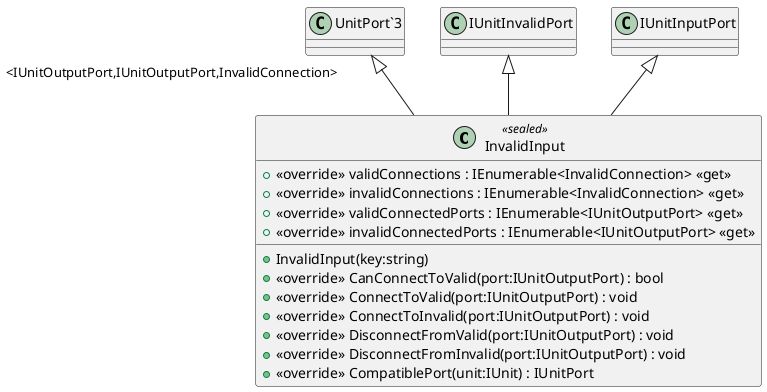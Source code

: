 @startuml
class InvalidInput <<sealed>> {
    + InvalidInput(key:string)
    + <<override>> validConnections : IEnumerable<InvalidConnection> <<get>>
    + <<override>> invalidConnections : IEnumerable<InvalidConnection> <<get>>
    + <<override>> validConnectedPorts : IEnumerable<IUnitOutputPort> <<get>>
    + <<override>> invalidConnectedPorts : IEnumerable<IUnitOutputPort> <<get>>
    + <<override>> CanConnectToValid(port:IUnitOutputPort) : bool
    + <<override>> ConnectToValid(port:IUnitOutputPort) : void
    + <<override>> ConnectToInvalid(port:IUnitOutputPort) : void
    + <<override>> DisconnectFromValid(port:IUnitOutputPort) : void
    + <<override>> DisconnectFromInvalid(port:IUnitOutputPort) : void
    + <<override>> CompatiblePort(unit:IUnit) : IUnitPort
}
"UnitPort`3" "<IUnitOutputPort,IUnitOutputPort,InvalidConnection>" <|-- InvalidInput
IUnitInvalidPort <|-- InvalidInput
IUnitInputPort <|-- InvalidInput
@enduml
